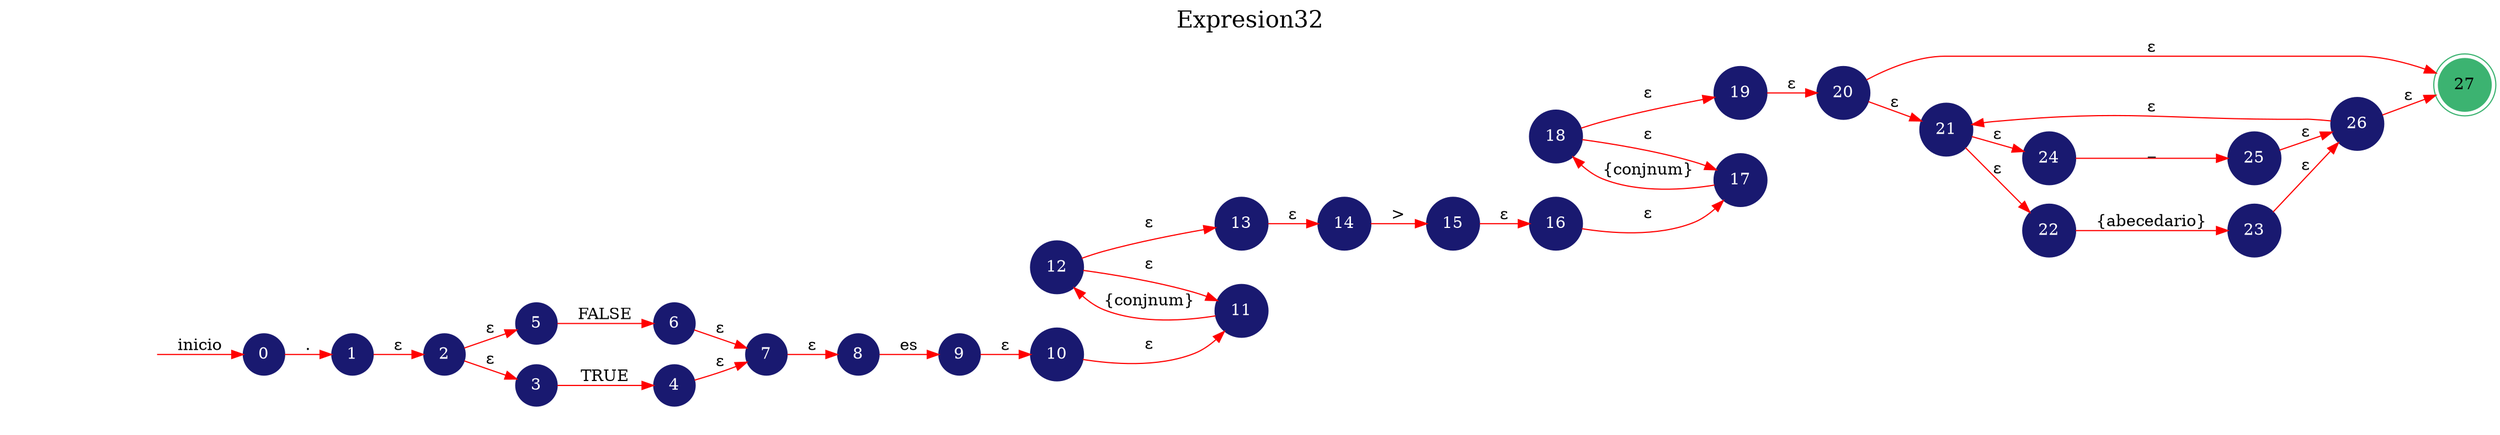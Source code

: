 digraph automata_finito {
	rankdir=LR;
	graph [label="Expresion32", labelloc=t, fontsize=20]; 
	node [shape=doublecircle, style = filled,color = mediumseagreen]; "27";
	node [shape=circle];
	node [color=midnightblue,fontcolor=white];
	edge [color=red];
	secret_node [style=invis];
	secret_node -> "0" [label="inicio"];
	"0" -> "1" [label="."];
	"1" -> "2" [label="ε"];
	"2" -> "5" [label="ε"];
	"2" -> "3" [label="ε"];
	"3" -> "4" [label="TRUE"];
	"4" -> "7" [label="ε"];
	"5" -> "6" [label="FALSE"];
	"6" -> "7" [label="ε"];
	"7" -> "8" [label="ε"];
	"8" -> "9" [label="es"];
	"9" -> "10" [label="ε"];
	"10" -> "11" [label="ε"];
	"11" -> "12" [label="{conjnum}"];
	"12" -> "11" [label="ε"];
	"12" -> "13" [label="ε"];
	"13" -> "14" [label="ε"];
	"14" -> "15" [label=">"];
	"15" -> "16" [label="ε"];
	"16" -> "17" [label="ε"];
	"17" -> "18" [label="{conjnum}"];
	"18" -> "17" [label="ε"];
	"18" -> "19" [label="ε"];
	"19" -> "20" [label="ε"];
	"20" -> "21" [label="ε"];
	"20" -> "27" [label="ε"];
	"21" -> "24" [label="ε"];
	"21" -> "22" [label="ε"];
	"22" -> "23" [label="{abecedario}"];
	"23" -> "26" [label="ε"];
	"24" -> "25" [label="_"];
	"25" -> "26" [label="ε"];
	"26" -> "21" [label="ε"];
	"26" -> "27" [label="ε"];
}
